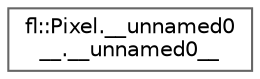 digraph "Graphical Class Hierarchy"
{
 // INTERACTIVE_SVG=YES
 // LATEX_PDF_SIZE
  bgcolor="transparent";
  edge [fontname=Helvetica,fontsize=10,labelfontname=Helvetica,labelfontsize=10];
  node [fontname=Helvetica,fontsize=10,shape=box,height=0.2,width=0.4];
  rankdir="LR";
  Node0 [id="Node000000",label="fl::Pixel.__unnamed0\l__.__unnamed0__",height=0.2,width=0.4,color="grey40", fillcolor="white", style="filled",URL="$d4/d36/namespacefl.html#df/d34/structfl_1_1_pixel_8____unnamed0_____8____unnamed0____",tooltip=" "];
}
